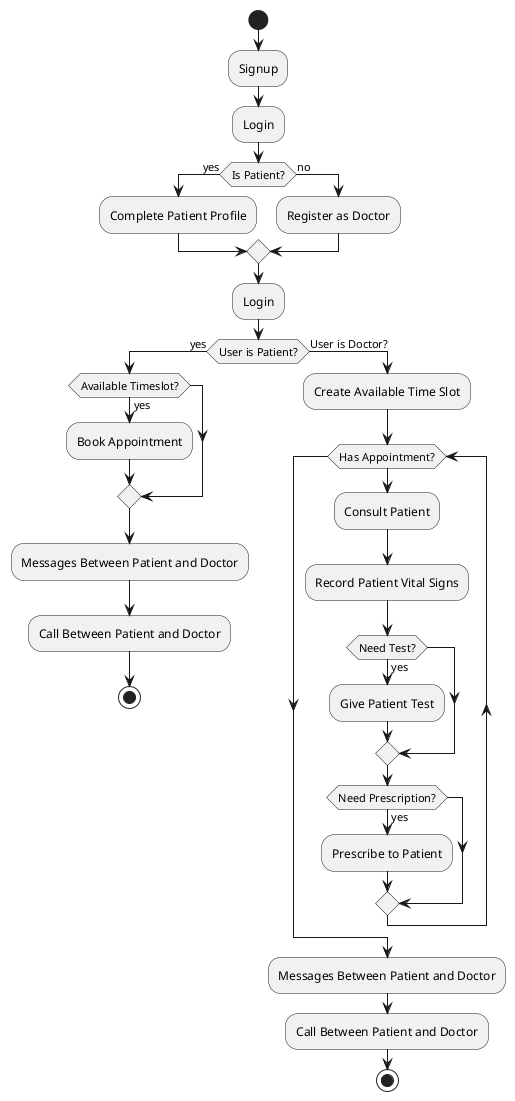 @startuml kido_activity
|User|
start
:Signup;
:Login;

if (Is Patient?) then (yes)
    :Complete Patient Profile;
else (no)
    :Register as Doctor;
endif

:Login;

if (User is Patient?) then (yes)
    if (Available Timeslot?) then (yes)
        :Book Appointment;
    endif
    :Messages Between Patient and Doctor;
    :Call Between Patient and Doctor;
    stop
else (User is Doctor?)
    :Create Available Time Slot;
    while (Has Appointment?)
        :Consult Patient;
        :Record Patient Vital Signs;
        if (Need Test?) then (yes)
            :Give Patient Test;
        endif
        if (Need Prescription?) then (yes)
            :Prescribe to Patient;
        endif
    endwhile
    :Messages Between Patient and Doctor;
    :Call Between Patient and Doctor;
    stop
endif
@enduml
